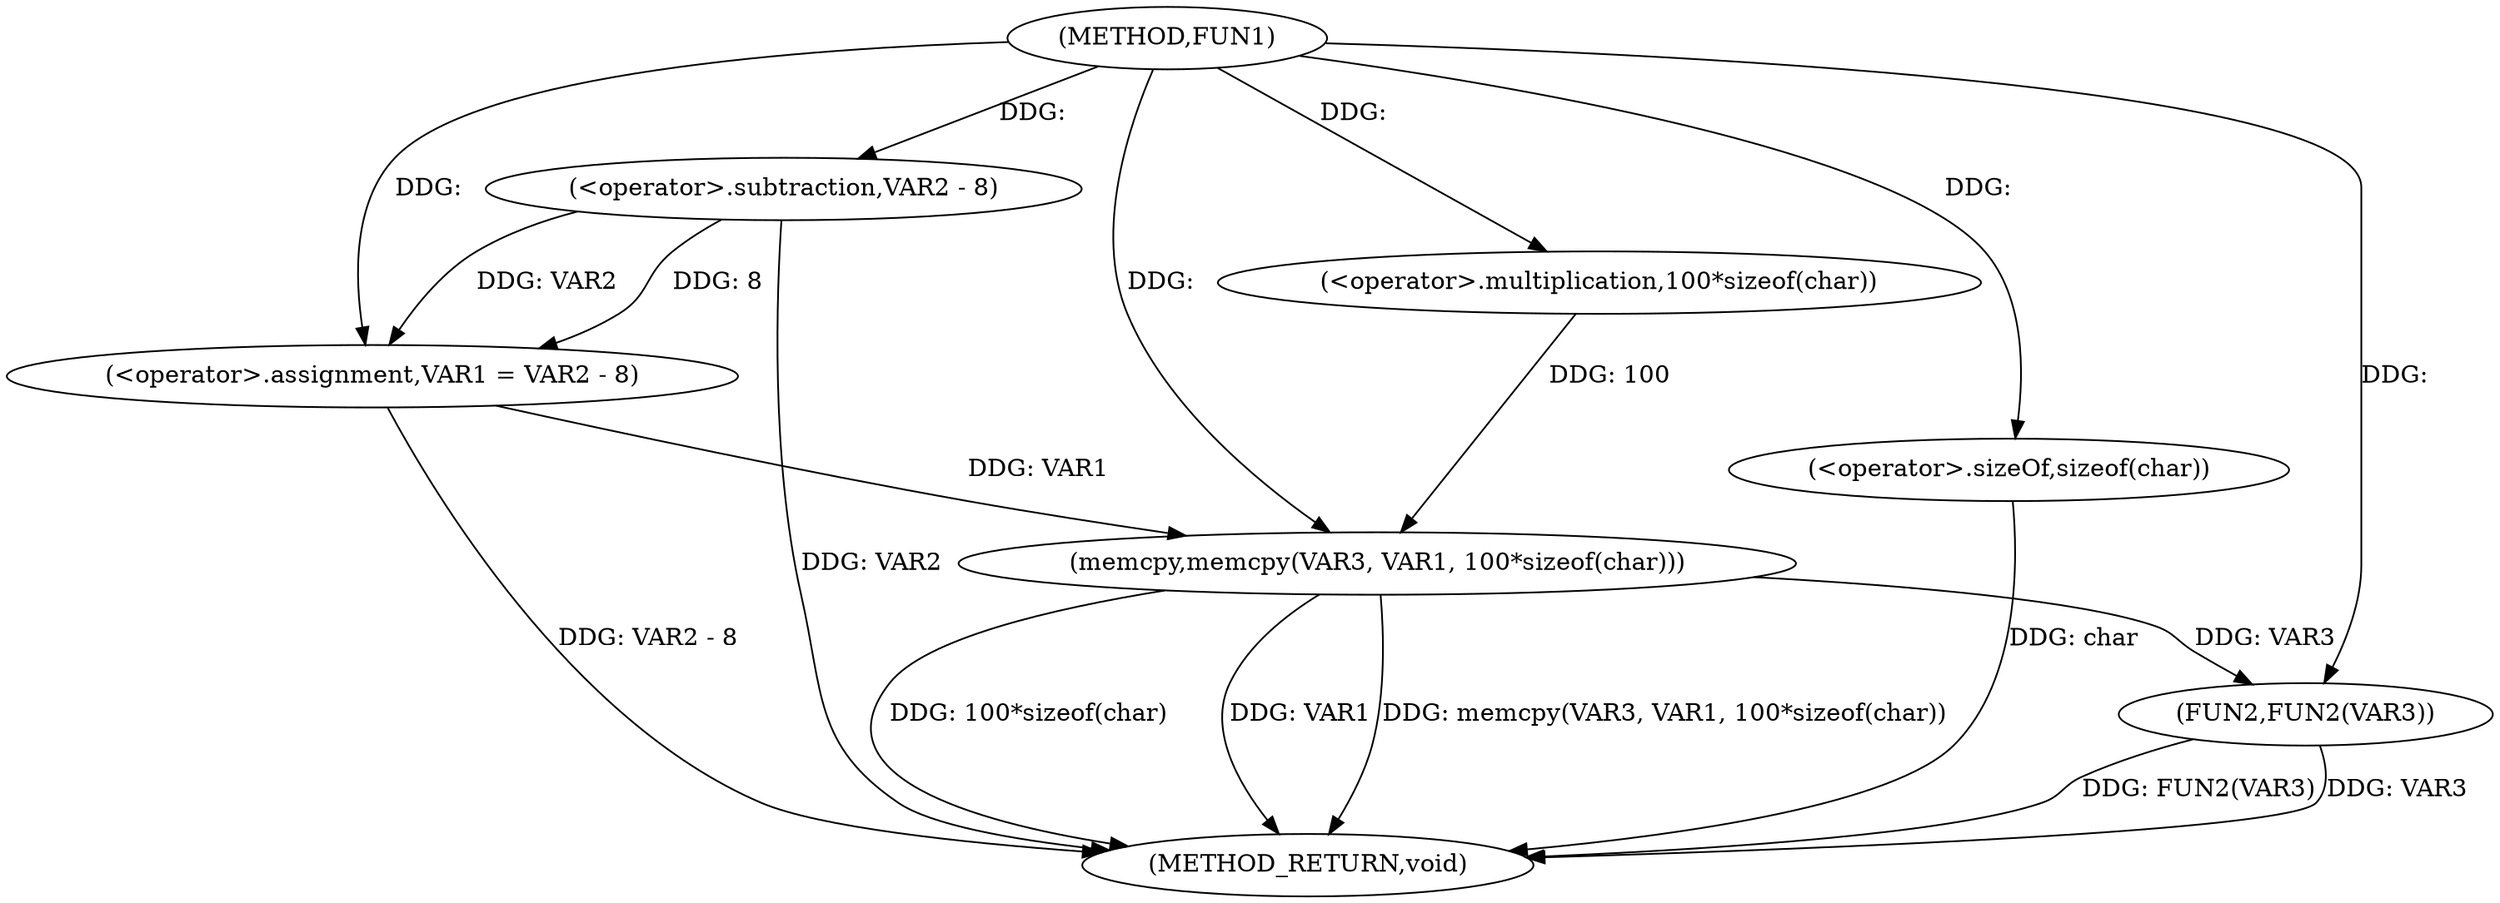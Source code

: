 digraph FUN1 {  
"1000100" [label = "(METHOD,FUN1)" ]
"1000120" [label = "(METHOD_RETURN,void)" ]
"1000104" [label = "(<operator>.assignment,VAR1 = VAR2 - 8)" ]
"1000106" [label = "(<operator>.subtraction,VAR2 - 8)" ]
"1000111" [label = "(memcpy,memcpy(VAR3, VAR1, 100*sizeof(char)))" ]
"1000114" [label = "(<operator>.multiplication,100*sizeof(char))" ]
"1000116" [label = "(<operator>.sizeOf,sizeof(char))" ]
"1000118" [label = "(FUN2,FUN2(VAR3))" ]
  "1000116" -> "1000120"  [ label = "DDG: char"] 
  "1000106" -> "1000120"  [ label = "DDG: VAR2"] 
  "1000111" -> "1000120"  [ label = "DDG: 100*sizeof(char)"] 
  "1000118" -> "1000120"  [ label = "DDG: FUN2(VAR3)"] 
  "1000111" -> "1000120"  [ label = "DDG: VAR1"] 
  "1000118" -> "1000120"  [ label = "DDG: VAR3"] 
  "1000104" -> "1000120"  [ label = "DDG: VAR2 - 8"] 
  "1000111" -> "1000120"  [ label = "DDG: memcpy(VAR3, VAR1, 100*sizeof(char))"] 
  "1000106" -> "1000104"  [ label = "DDG: VAR2"] 
  "1000106" -> "1000104"  [ label = "DDG: 8"] 
  "1000100" -> "1000104"  [ label = "DDG: "] 
  "1000100" -> "1000106"  [ label = "DDG: "] 
  "1000100" -> "1000111"  [ label = "DDG: "] 
  "1000104" -> "1000111"  [ label = "DDG: VAR1"] 
  "1000114" -> "1000111"  [ label = "DDG: 100"] 
  "1000100" -> "1000114"  [ label = "DDG: "] 
  "1000100" -> "1000116"  [ label = "DDG: "] 
  "1000111" -> "1000118"  [ label = "DDG: VAR3"] 
  "1000100" -> "1000118"  [ label = "DDG: "] 
}
